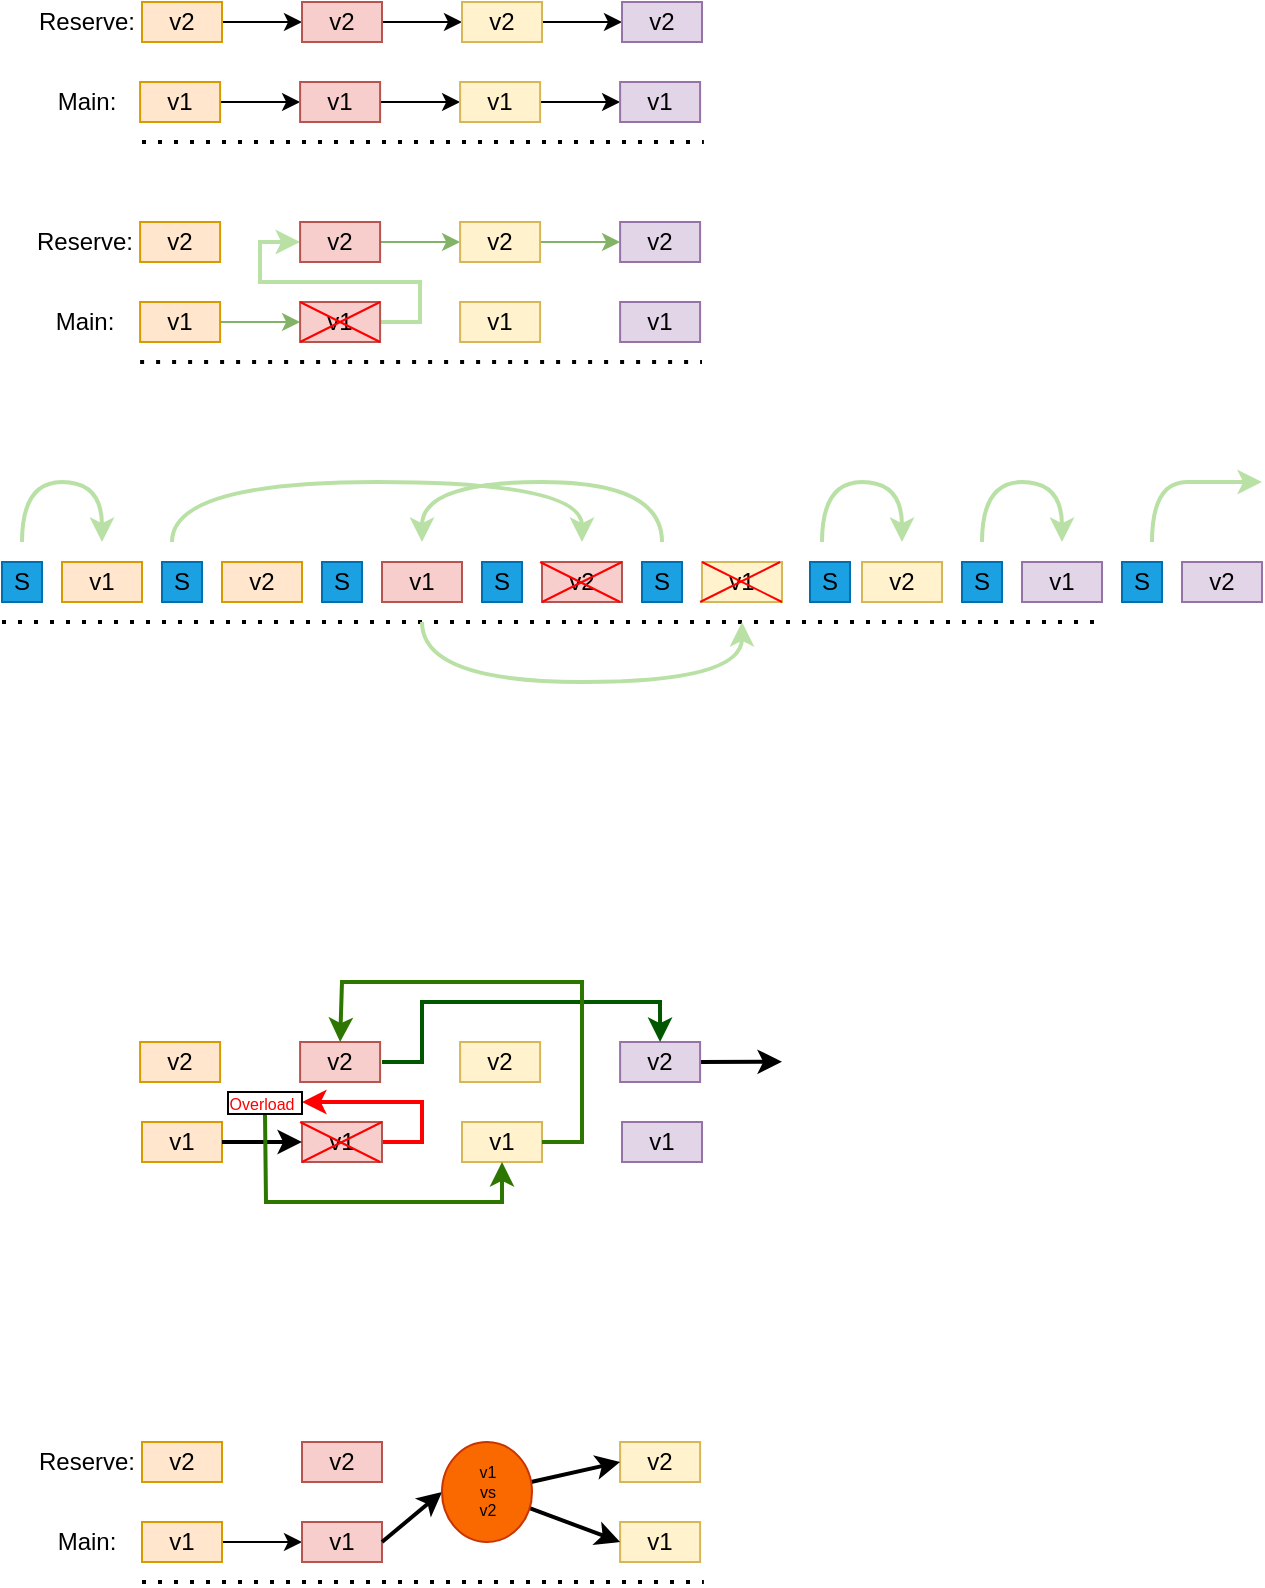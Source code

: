 <mxfile version="17.2.4" type="github">
  <diagram id="EM_qKB2MPKvF6qN4yPCp" name="Page-1">
    <mxGraphModel dx="1315" dy="804" grid="0" gridSize="10" guides="1" tooltips="1" connect="1" arrows="1" fold="1" page="1" pageScale="1" pageWidth="827" pageHeight="1169" math="0" shadow="0">
      <root>
        <mxCell id="0" />
        <mxCell id="1" parent="0" />
        <mxCell id="EnMobQsevsdsLdu5N_tb-4" value="" style="edgeStyle=orthogonalEdgeStyle;rounded=0;orthogonalLoop=1;jettySize=auto;html=1;" edge="1" parent="1" source="EnMobQsevsdsLdu5N_tb-1" target="EnMobQsevsdsLdu5N_tb-3">
          <mxGeometry relative="1" as="geometry" />
        </mxCell>
        <mxCell id="EnMobQsevsdsLdu5N_tb-1" value="" style="rounded=0;whiteSpace=wrap;html=1;fillColor=#ffe6cc;strokeColor=#d79b00;" vertex="1" parent="1">
          <mxGeometry x="79.05" y="300" width="40" height="20" as="geometry" />
        </mxCell>
        <mxCell id="EnMobQsevsdsLdu5N_tb-2" value="" style="endArrow=none;dashed=1;html=1;dashPattern=1 3;strokeWidth=2;rounded=0;" edge="1" parent="1">
          <mxGeometry width="50" height="50" relative="1" as="geometry">
            <mxPoint x="80" y="330" as="sourcePoint" />
            <mxPoint x="360.952" y="330" as="targetPoint" />
          </mxGeometry>
        </mxCell>
        <mxCell id="EnMobQsevsdsLdu5N_tb-5" style="edgeStyle=orthogonalEdgeStyle;rounded=0;orthogonalLoop=1;jettySize=auto;html=1;" edge="1" parent="1" source="EnMobQsevsdsLdu5N_tb-3">
          <mxGeometry relative="1" as="geometry">
            <mxPoint x="239.05" y="310" as="targetPoint" />
          </mxGeometry>
        </mxCell>
        <mxCell id="EnMobQsevsdsLdu5N_tb-3" value="" style="whiteSpace=wrap;html=1;rounded=0;fillColor=#f8cecc;strokeColor=#b85450;" vertex="1" parent="1">
          <mxGeometry x="159.05" y="300" width="40" height="20" as="geometry" />
        </mxCell>
        <mxCell id="EnMobQsevsdsLdu5N_tb-8" value="" style="edgeStyle=orthogonalEdgeStyle;rounded=0;orthogonalLoop=1;jettySize=auto;html=1;" edge="1" parent="1" source="EnMobQsevsdsLdu5N_tb-6" target="EnMobQsevsdsLdu5N_tb-7">
          <mxGeometry relative="1" as="geometry" />
        </mxCell>
        <mxCell id="EnMobQsevsdsLdu5N_tb-6" value="" style="whiteSpace=wrap;html=1;rounded=0;fillColor=#fff2cc;strokeColor=#d6b656;" vertex="1" parent="1">
          <mxGeometry x="239.05" y="300" width="40" height="20" as="geometry" />
        </mxCell>
        <mxCell id="EnMobQsevsdsLdu5N_tb-7" value="" style="whiteSpace=wrap;html=1;rounded=0;fillColor=#e1d5e7;strokeColor=#9673a6;" vertex="1" parent="1">
          <mxGeometry x="319.05" y="300" width="40" height="20" as="geometry" />
        </mxCell>
        <mxCell id="EnMobQsevsdsLdu5N_tb-9" value="v1" style="text;html=1;strokeColor=none;fillColor=none;align=center;verticalAlign=middle;whiteSpace=wrap;rounded=0;" vertex="1" parent="1">
          <mxGeometry x="84.05" y="302.5" width="30" height="15" as="geometry" />
        </mxCell>
        <mxCell id="EnMobQsevsdsLdu5N_tb-14" value="v1" style="text;html=1;strokeColor=none;fillColor=none;align=center;verticalAlign=middle;whiteSpace=wrap;rounded=0;" vertex="1" parent="1">
          <mxGeometry x="164.05" y="302.5" width="30" height="15" as="geometry" />
        </mxCell>
        <mxCell id="EnMobQsevsdsLdu5N_tb-15" value="v1" style="text;html=1;strokeColor=none;fillColor=none;align=center;verticalAlign=middle;whiteSpace=wrap;rounded=0;" vertex="1" parent="1">
          <mxGeometry x="244.05" y="302.5" width="30" height="15" as="geometry" />
        </mxCell>
        <mxCell id="EnMobQsevsdsLdu5N_tb-16" value="v1" style="text;html=1;strokeColor=none;fillColor=none;align=center;verticalAlign=middle;whiteSpace=wrap;rounded=0;" vertex="1" parent="1">
          <mxGeometry x="324.05" y="302.5" width="30" height="15" as="geometry" />
        </mxCell>
        <mxCell id="EnMobQsevsdsLdu5N_tb-17" value="" style="edgeStyle=orthogonalEdgeStyle;rounded=0;orthogonalLoop=1;jettySize=auto;html=1;" edge="1" parent="1" source="EnMobQsevsdsLdu5N_tb-18" target="EnMobQsevsdsLdu5N_tb-20">
          <mxGeometry relative="1" as="geometry" />
        </mxCell>
        <mxCell id="EnMobQsevsdsLdu5N_tb-18" value="" style="rounded=0;whiteSpace=wrap;html=1;fillColor=#ffe6cc;strokeColor=#d79b00;" vertex="1" parent="1">
          <mxGeometry x="80" y="260" width="40" height="20" as="geometry" />
        </mxCell>
        <mxCell id="EnMobQsevsdsLdu5N_tb-19" style="edgeStyle=orthogonalEdgeStyle;rounded=0;orthogonalLoop=1;jettySize=auto;html=1;" edge="1" parent="1" source="EnMobQsevsdsLdu5N_tb-20">
          <mxGeometry relative="1" as="geometry">
            <mxPoint x="240" y="270" as="targetPoint" />
          </mxGeometry>
        </mxCell>
        <mxCell id="EnMobQsevsdsLdu5N_tb-20" value="" style="whiteSpace=wrap;html=1;rounded=0;fillColor=#f8cecc;strokeColor=#b85450;" vertex="1" parent="1">
          <mxGeometry x="160" y="260" width="40" height="20" as="geometry" />
        </mxCell>
        <mxCell id="EnMobQsevsdsLdu5N_tb-21" value="" style="edgeStyle=orthogonalEdgeStyle;rounded=0;orthogonalLoop=1;jettySize=auto;html=1;" edge="1" parent="1" source="EnMobQsevsdsLdu5N_tb-22" target="EnMobQsevsdsLdu5N_tb-23">
          <mxGeometry relative="1" as="geometry" />
        </mxCell>
        <mxCell id="EnMobQsevsdsLdu5N_tb-22" value="" style="whiteSpace=wrap;html=1;rounded=0;fillColor=#fff2cc;strokeColor=#d6b656;" vertex="1" parent="1">
          <mxGeometry x="240" y="260" width="40" height="20" as="geometry" />
        </mxCell>
        <mxCell id="EnMobQsevsdsLdu5N_tb-23" value="" style="whiteSpace=wrap;html=1;rounded=0;fillColor=#e1d5e7;strokeColor=#9673a6;" vertex="1" parent="1">
          <mxGeometry x="320" y="260" width="40" height="20" as="geometry" />
        </mxCell>
        <mxCell id="EnMobQsevsdsLdu5N_tb-24" value="v2" style="text;html=1;strokeColor=none;fillColor=none;align=center;verticalAlign=middle;whiteSpace=wrap;rounded=0;" vertex="1" parent="1">
          <mxGeometry x="85" y="262.5" width="30" height="15" as="geometry" />
        </mxCell>
        <mxCell id="EnMobQsevsdsLdu5N_tb-28" value="v2" style="text;html=1;strokeColor=none;fillColor=none;align=center;verticalAlign=middle;whiteSpace=wrap;rounded=0;" vertex="1" parent="1">
          <mxGeometry x="165" y="262.5" width="30" height="15" as="geometry" />
        </mxCell>
        <mxCell id="EnMobQsevsdsLdu5N_tb-29" value="v2" style="text;html=1;strokeColor=none;fillColor=none;align=center;verticalAlign=middle;whiteSpace=wrap;rounded=0;" vertex="1" parent="1">
          <mxGeometry x="245" y="262.5" width="30" height="15" as="geometry" />
        </mxCell>
        <mxCell id="EnMobQsevsdsLdu5N_tb-30" value="v2" style="text;html=1;strokeColor=none;fillColor=none;align=center;verticalAlign=middle;whiteSpace=wrap;rounded=0;" vertex="1" parent="1">
          <mxGeometry x="325" y="262.5" width="30" height="15" as="geometry" />
        </mxCell>
        <mxCell id="EnMobQsevsdsLdu5N_tb-31" value="Main:" style="text;html=1;strokeColor=none;fillColor=none;align=center;verticalAlign=middle;whiteSpace=wrap;rounded=0;" vertex="1" parent="1">
          <mxGeometry x="25" y="300" width="55" height="20" as="geometry" />
        </mxCell>
        <mxCell id="EnMobQsevsdsLdu5N_tb-32" value="Reserve:" style="text;html=1;strokeColor=none;fillColor=none;align=center;verticalAlign=middle;whiteSpace=wrap;rounded=0;" vertex="1" parent="1">
          <mxGeometry x="25" y="260" width="55" height="20" as="geometry" />
        </mxCell>
        <mxCell id="EnMobQsevsdsLdu5N_tb-56" value="" style="edgeStyle=orthogonalEdgeStyle;rounded=0;orthogonalLoop=1;jettySize=auto;html=1;fillColor=#d5e8d4;strokeColor=#82b366;" edge="1" parent="1" source="EnMobQsevsdsLdu5N_tb-57" target="EnMobQsevsdsLdu5N_tb-60">
          <mxGeometry relative="1" as="geometry" />
        </mxCell>
        <mxCell id="EnMobQsevsdsLdu5N_tb-57" value="" style="rounded=0;whiteSpace=wrap;html=1;fillColor=#ffe6cc;strokeColor=#d79b00;" vertex="1" parent="1">
          <mxGeometry x="79.05" y="410" width="40" height="20" as="geometry" />
        </mxCell>
        <mxCell id="EnMobQsevsdsLdu5N_tb-58" value="" style="endArrow=none;dashed=1;html=1;dashPattern=1 3;strokeWidth=2;rounded=0;" edge="1" parent="1">
          <mxGeometry width="50" height="50" relative="1" as="geometry">
            <mxPoint x="79.05" y="440" as="sourcePoint" />
            <mxPoint x="360.002" y="440" as="targetPoint" />
          </mxGeometry>
        </mxCell>
        <mxCell id="EnMobQsevsdsLdu5N_tb-84" style="edgeStyle=orthogonalEdgeStyle;rounded=0;orthogonalLoop=1;jettySize=auto;html=1;exitX=1;exitY=0.5;exitDx=0;exitDy=0;entryX=0;entryY=0.5;entryDx=0;entryDy=0;strokeColor=#B9E0A5;strokeWidth=2;" edge="1" parent="1" source="EnMobQsevsdsLdu5N_tb-60" target="EnMobQsevsdsLdu5N_tb-71">
          <mxGeometry relative="1" as="geometry">
            <Array as="points">
              <mxPoint x="219" y="420" />
              <mxPoint x="219" y="400" />
              <mxPoint x="139" y="400" />
              <mxPoint x="139" y="380" />
            </Array>
          </mxGeometry>
        </mxCell>
        <mxCell id="EnMobQsevsdsLdu5N_tb-60" value="" style="whiteSpace=wrap;html=1;rounded=0;fillColor=#f8cecc;strokeColor=#b85450;" vertex="1" parent="1">
          <mxGeometry x="159.05" y="410" width="40" height="20" as="geometry" />
        </mxCell>
        <mxCell id="EnMobQsevsdsLdu5N_tb-62" value="" style="whiteSpace=wrap;html=1;rounded=0;fillColor=#fff2cc;strokeColor=#d6b656;" vertex="1" parent="1">
          <mxGeometry x="239.05" y="410" width="40" height="20" as="geometry" />
        </mxCell>
        <mxCell id="EnMobQsevsdsLdu5N_tb-63" value="" style="whiteSpace=wrap;html=1;rounded=0;fillColor=#e1d5e7;strokeColor=#9673a6;" vertex="1" parent="1">
          <mxGeometry x="319.05" y="410" width="40" height="20" as="geometry" />
        </mxCell>
        <mxCell id="EnMobQsevsdsLdu5N_tb-64" value="v1" style="text;html=1;strokeColor=none;fillColor=none;align=center;verticalAlign=middle;whiteSpace=wrap;rounded=0;" vertex="1" parent="1">
          <mxGeometry x="84.05" y="412.5" width="30" height="15" as="geometry" />
        </mxCell>
        <mxCell id="EnMobQsevsdsLdu5N_tb-65" value="v1" style="text;html=1;strokeColor=none;fillColor=none;align=center;verticalAlign=middle;whiteSpace=wrap;rounded=0;" vertex="1" parent="1">
          <mxGeometry x="164.05" y="412.5" width="30" height="15" as="geometry" />
        </mxCell>
        <mxCell id="EnMobQsevsdsLdu5N_tb-66" value="v1" style="text;html=1;strokeColor=none;fillColor=none;align=center;verticalAlign=middle;whiteSpace=wrap;rounded=0;" vertex="1" parent="1">
          <mxGeometry x="244.05" y="412.5" width="30" height="15" as="geometry" />
        </mxCell>
        <mxCell id="EnMobQsevsdsLdu5N_tb-67" value="v1" style="text;html=1;strokeColor=none;fillColor=none;align=center;verticalAlign=middle;whiteSpace=wrap;rounded=0;" vertex="1" parent="1">
          <mxGeometry x="324.05" y="412.5" width="30" height="15" as="geometry" />
        </mxCell>
        <mxCell id="EnMobQsevsdsLdu5N_tb-69" value="" style="rounded=0;whiteSpace=wrap;html=1;fillColor=#ffe6cc;strokeColor=#d79b00;" vertex="1" parent="1">
          <mxGeometry x="79.05" y="370" width="40" height="20" as="geometry" />
        </mxCell>
        <mxCell id="EnMobQsevsdsLdu5N_tb-70" style="edgeStyle=orthogonalEdgeStyle;rounded=0;orthogonalLoop=1;jettySize=auto;html=1;fillColor=#d5e8d4;strokeColor=#82b366;" edge="1" parent="1" source="EnMobQsevsdsLdu5N_tb-71">
          <mxGeometry relative="1" as="geometry">
            <mxPoint x="239.05" y="380" as="targetPoint" />
          </mxGeometry>
        </mxCell>
        <mxCell id="EnMobQsevsdsLdu5N_tb-71" value="" style="whiteSpace=wrap;html=1;rounded=0;fillColor=#f8cecc;strokeColor=#b85450;" vertex="1" parent="1">
          <mxGeometry x="159.05" y="370" width="40" height="20" as="geometry" />
        </mxCell>
        <mxCell id="EnMobQsevsdsLdu5N_tb-72" value="" style="edgeStyle=orthogonalEdgeStyle;rounded=0;orthogonalLoop=1;jettySize=auto;html=1;fillColor=#d5e8d4;strokeColor=#82b366;" edge="1" parent="1" source="EnMobQsevsdsLdu5N_tb-73" target="EnMobQsevsdsLdu5N_tb-74">
          <mxGeometry relative="1" as="geometry" />
        </mxCell>
        <mxCell id="EnMobQsevsdsLdu5N_tb-73" value="" style="whiteSpace=wrap;html=1;rounded=0;fillColor=#fff2cc;strokeColor=#d6b656;" vertex="1" parent="1">
          <mxGeometry x="239.05" y="370" width="40" height="20" as="geometry" />
        </mxCell>
        <mxCell id="EnMobQsevsdsLdu5N_tb-74" value="" style="whiteSpace=wrap;html=1;rounded=0;fillColor=#e1d5e7;strokeColor=#9673a6;" vertex="1" parent="1">
          <mxGeometry x="319.05" y="370" width="40" height="20" as="geometry" />
        </mxCell>
        <mxCell id="EnMobQsevsdsLdu5N_tb-75" value="v2" style="text;html=1;strokeColor=none;fillColor=none;align=center;verticalAlign=middle;whiteSpace=wrap;rounded=0;" vertex="1" parent="1">
          <mxGeometry x="84.05" y="372.5" width="30" height="15" as="geometry" />
        </mxCell>
        <mxCell id="EnMobQsevsdsLdu5N_tb-76" value="v2" style="text;html=1;strokeColor=none;fillColor=none;align=center;verticalAlign=middle;whiteSpace=wrap;rounded=0;" vertex="1" parent="1">
          <mxGeometry x="164.05" y="372.5" width="30" height="15" as="geometry" />
        </mxCell>
        <mxCell id="EnMobQsevsdsLdu5N_tb-77" value="v2" style="text;html=1;strokeColor=none;fillColor=none;align=center;verticalAlign=middle;whiteSpace=wrap;rounded=0;" vertex="1" parent="1">
          <mxGeometry x="244.05" y="372.5" width="30" height="15" as="geometry" />
        </mxCell>
        <mxCell id="EnMobQsevsdsLdu5N_tb-78" value="v2" style="text;html=1;strokeColor=none;fillColor=none;align=center;verticalAlign=middle;whiteSpace=wrap;rounded=0;" vertex="1" parent="1">
          <mxGeometry x="324.05" y="372.5" width="30" height="15" as="geometry" />
        </mxCell>
        <mxCell id="EnMobQsevsdsLdu5N_tb-79" value="Main:" style="text;html=1;strokeColor=none;fillColor=none;align=center;verticalAlign=middle;whiteSpace=wrap;rounded=0;" vertex="1" parent="1">
          <mxGeometry x="24.05" y="410" width="55" height="20" as="geometry" />
        </mxCell>
        <mxCell id="EnMobQsevsdsLdu5N_tb-80" value="Reserve:" style="text;html=1;strokeColor=none;fillColor=none;align=center;verticalAlign=middle;whiteSpace=wrap;rounded=0;" vertex="1" parent="1">
          <mxGeometry x="24.05" y="370" width="55" height="20" as="geometry" />
        </mxCell>
        <mxCell id="EnMobQsevsdsLdu5N_tb-81" value="" style="endArrow=none;html=1;rounded=0;strokeColor=#FF0000;" edge="1" parent="1">
          <mxGeometry width="50" height="50" relative="1" as="geometry">
            <mxPoint x="159.05" y="430" as="sourcePoint" />
            <mxPoint x="199.05" y="410" as="targetPoint" />
          </mxGeometry>
        </mxCell>
        <mxCell id="EnMobQsevsdsLdu5N_tb-82" value="" style="endArrow=none;html=1;rounded=0;strokeColor=#FF0000;" edge="1" parent="1">
          <mxGeometry width="50" height="50" relative="1" as="geometry">
            <mxPoint x="159.05" y="410" as="sourcePoint" />
            <mxPoint x="199.05" y="430" as="targetPoint" />
            <Array as="points">
              <mxPoint x="179.05" y="420" />
            </Array>
          </mxGeometry>
        </mxCell>
        <mxCell id="EnMobQsevsdsLdu5N_tb-86" value="" style="rounded=0;whiteSpace=wrap;html=1;fillColor=#ffe6cc;strokeColor=#d79b00;" vertex="1" parent="1">
          <mxGeometry x="40" y="540" width="40" height="20" as="geometry" />
        </mxCell>
        <mxCell id="EnMobQsevsdsLdu5N_tb-88" value="" style="whiteSpace=wrap;html=1;rounded=0;fillColor=#f8cecc;strokeColor=#b85450;" vertex="1" parent="1">
          <mxGeometry x="200" y="540" width="40" height="20" as="geometry" />
        </mxCell>
        <mxCell id="EnMobQsevsdsLdu5N_tb-90" value="" style="whiteSpace=wrap;html=1;rounded=0;fillColor=#fff2cc;strokeColor=#d6b656;" vertex="1" parent="1">
          <mxGeometry x="360" y="540" width="40" height="20" as="geometry" />
        </mxCell>
        <mxCell id="EnMobQsevsdsLdu5N_tb-91" value="" style="whiteSpace=wrap;html=1;rounded=0;fillColor=#e1d5e7;strokeColor=#9673a6;" vertex="1" parent="1">
          <mxGeometry x="520" y="540" width="40" height="20" as="geometry" />
        </mxCell>
        <mxCell id="EnMobQsevsdsLdu5N_tb-92" value="v1" style="text;html=1;strokeColor=none;fillColor=none;align=center;verticalAlign=middle;whiteSpace=wrap;rounded=0;" vertex="1" parent="1">
          <mxGeometry x="45" y="542.5" width="30" height="15" as="geometry" />
        </mxCell>
        <mxCell id="EnMobQsevsdsLdu5N_tb-93" value="v1" style="text;html=1;strokeColor=none;fillColor=none;align=center;verticalAlign=middle;whiteSpace=wrap;rounded=0;" vertex="1" parent="1">
          <mxGeometry x="205" y="542.5" width="30" height="15" as="geometry" />
        </mxCell>
        <mxCell id="EnMobQsevsdsLdu5N_tb-94" value="v1" style="text;html=1;strokeColor=none;fillColor=none;align=center;verticalAlign=middle;whiteSpace=wrap;rounded=0;" vertex="1" parent="1">
          <mxGeometry x="365" y="542.5" width="30" height="15" as="geometry" />
        </mxCell>
        <mxCell id="EnMobQsevsdsLdu5N_tb-95" value="v1" style="text;html=1;strokeColor=none;fillColor=none;align=center;verticalAlign=middle;whiteSpace=wrap;rounded=0;" vertex="1" parent="1">
          <mxGeometry x="525" y="542.5" width="30" height="15" as="geometry" />
        </mxCell>
        <mxCell id="EnMobQsevsdsLdu5N_tb-97" value="" style="rounded=0;whiteSpace=wrap;html=1;fillColor=#ffe6cc;strokeColor=#d79b00;" vertex="1" parent="1">
          <mxGeometry x="120" y="540" width="40" height="20" as="geometry" />
        </mxCell>
        <mxCell id="EnMobQsevsdsLdu5N_tb-99" value="" style="whiteSpace=wrap;html=1;rounded=0;fillColor=#f8cecc;strokeColor=#b85450;" vertex="1" parent="1">
          <mxGeometry x="280" y="540" width="40" height="20" as="geometry" />
        </mxCell>
        <mxCell id="EnMobQsevsdsLdu5N_tb-101" value="" style="whiteSpace=wrap;html=1;rounded=0;fillColor=#fff2cc;strokeColor=#d6b656;" vertex="1" parent="1">
          <mxGeometry x="440" y="540" width="40" height="20" as="geometry" />
        </mxCell>
        <mxCell id="EnMobQsevsdsLdu5N_tb-102" value="" style="whiteSpace=wrap;html=1;rounded=0;fillColor=#e1d5e7;strokeColor=#9673a6;" vertex="1" parent="1">
          <mxGeometry x="600" y="540" width="40" height="20" as="geometry" />
        </mxCell>
        <mxCell id="EnMobQsevsdsLdu5N_tb-103" value="v2" style="text;html=1;strokeColor=none;fillColor=none;align=center;verticalAlign=middle;whiteSpace=wrap;rounded=0;" vertex="1" parent="1">
          <mxGeometry x="125" y="542.5" width="30" height="15" as="geometry" />
        </mxCell>
        <mxCell id="EnMobQsevsdsLdu5N_tb-104" value="v2" style="text;html=1;strokeColor=none;fillColor=none;align=center;verticalAlign=middle;whiteSpace=wrap;rounded=0;" vertex="1" parent="1">
          <mxGeometry x="285" y="542.5" width="30" height="15" as="geometry" />
        </mxCell>
        <mxCell id="EnMobQsevsdsLdu5N_tb-105" value="v2" style="text;html=1;strokeColor=none;fillColor=none;align=center;verticalAlign=middle;whiteSpace=wrap;rounded=0;" vertex="1" parent="1">
          <mxGeometry x="445" y="542.5" width="30" height="15" as="geometry" />
        </mxCell>
        <mxCell id="EnMobQsevsdsLdu5N_tb-106" value="v2" style="text;html=1;strokeColor=none;fillColor=none;align=center;verticalAlign=middle;whiteSpace=wrap;rounded=0;" vertex="1" parent="1">
          <mxGeometry x="605" y="542.5" width="30" height="15" as="geometry" />
        </mxCell>
        <mxCell id="EnMobQsevsdsLdu5N_tb-108" value="" style="rounded=0;whiteSpace=wrap;html=1;fillColor=#1ba1e2;fontColor=#ffffff;strokeColor=#006EAF;" vertex="1" parent="1">
          <mxGeometry x="170" y="540" width="20" height="20" as="geometry" />
        </mxCell>
        <mxCell id="EnMobQsevsdsLdu5N_tb-109" value="S" style="text;html=1;strokeColor=none;fillColor=none;align=center;verticalAlign=middle;whiteSpace=wrap;rounded=0;" vertex="1" parent="1">
          <mxGeometry x="175" y="545" width="10" height="10" as="geometry" />
        </mxCell>
        <mxCell id="EnMobQsevsdsLdu5N_tb-110" value="" style="rounded=0;whiteSpace=wrap;html=1;fillColor=#1ba1e2;fontColor=#ffffff;strokeColor=#006EAF;" vertex="1" parent="1">
          <mxGeometry x="330" y="540" width="20" height="20" as="geometry" />
        </mxCell>
        <mxCell id="EnMobQsevsdsLdu5N_tb-111" value="S" style="text;html=1;strokeColor=none;fillColor=none;align=center;verticalAlign=middle;whiteSpace=wrap;rounded=0;" vertex="1" parent="1">
          <mxGeometry x="335" y="545" width="10" height="10" as="geometry" />
        </mxCell>
        <mxCell id="EnMobQsevsdsLdu5N_tb-112" value="" style="rounded=0;whiteSpace=wrap;html=1;fillColor=#1ba1e2;fontColor=#ffffff;strokeColor=#006EAF;" vertex="1" parent="1">
          <mxGeometry x="490" y="540" width="20" height="20" as="geometry" />
        </mxCell>
        <mxCell id="EnMobQsevsdsLdu5N_tb-113" value="S" style="text;html=1;strokeColor=none;fillColor=none;align=center;verticalAlign=middle;whiteSpace=wrap;rounded=0;" vertex="1" parent="1">
          <mxGeometry x="495" y="545" width="10" height="10" as="geometry" />
        </mxCell>
        <mxCell id="EnMobQsevsdsLdu5N_tb-115" value="" style="endArrow=none;dashed=1;html=1;dashPattern=1 3;strokeWidth=2;rounded=0;" edge="1" parent="1">
          <mxGeometry width="50" height="50" relative="1" as="geometry">
            <mxPoint x="10" y="570" as="sourcePoint" />
            <mxPoint x="560" y="570" as="targetPoint" />
          </mxGeometry>
        </mxCell>
        <mxCell id="EnMobQsevsdsLdu5N_tb-116" value="" style="rounded=0;whiteSpace=wrap;html=1;fillColor=#1ba1e2;fontColor=#ffffff;strokeColor=#006EAF;" vertex="1" parent="1">
          <mxGeometry x="10" y="540" width="20" height="20" as="geometry" />
        </mxCell>
        <mxCell id="EnMobQsevsdsLdu5N_tb-117" value="S" style="text;html=1;strokeColor=none;fillColor=none;align=center;verticalAlign=middle;whiteSpace=wrap;rounded=0;" vertex="1" parent="1">
          <mxGeometry x="15" y="545" width="10" height="10" as="geometry" />
        </mxCell>
        <mxCell id="EnMobQsevsdsLdu5N_tb-118" value="" style="curved=1;endArrow=classic;html=1;rounded=0;strokeColor=#B9E0A5;strokeWidth=2;" edge="1" parent="1">
          <mxGeometry width="50" height="50" relative="1" as="geometry">
            <mxPoint x="20" y="530" as="sourcePoint" />
            <mxPoint x="60" y="530" as="targetPoint" />
            <Array as="points">
              <mxPoint x="20" y="500" />
              <mxPoint x="60" y="500" />
            </Array>
          </mxGeometry>
        </mxCell>
        <mxCell id="EnMobQsevsdsLdu5N_tb-119" value="" style="rounded=0;whiteSpace=wrap;html=1;fillColor=#1ba1e2;fontColor=#ffffff;strokeColor=#006EAF;" vertex="1" parent="1">
          <mxGeometry x="90" y="540" width="20" height="20" as="geometry" />
        </mxCell>
        <mxCell id="EnMobQsevsdsLdu5N_tb-120" value="S" style="text;html=1;strokeColor=none;fillColor=none;align=center;verticalAlign=middle;whiteSpace=wrap;rounded=0;" vertex="1" parent="1">
          <mxGeometry x="95" y="545" width="10" height="10" as="geometry" />
        </mxCell>
        <mxCell id="EnMobQsevsdsLdu5N_tb-121" value="" style="rounded=0;whiteSpace=wrap;html=1;fillColor=#1ba1e2;fontColor=#ffffff;strokeColor=#006EAF;" vertex="1" parent="1">
          <mxGeometry x="250" y="540" width="20" height="20" as="geometry" />
        </mxCell>
        <mxCell id="EnMobQsevsdsLdu5N_tb-122" value="S" style="text;html=1;strokeColor=none;fillColor=none;align=center;verticalAlign=middle;whiteSpace=wrap;rounded=0;" vertex="1" parent="1">
          <mxGeometry x="255" y="545" width="10" height="10" as="geometry" />
        </mxCell>
        <mxCell id="EnMobQsevsdsLdu5N_tb-125" value="" style="rounded=0;whiteSpace=wrap;html=1;fillColor=#1ba1e2;fontColor=#ffffff;strokeColor=#006EAF;" vertex="1" parent="1">
          <mxGeometry x="414" y="540" width="20" height="20" as="geometry" />
        </mxCell>
        <mxCell id="EnMobQsevsdsLdu5N_tb-126" value="S" style="text;html=1;strokeColor=none;fillColor=none;align=center;verticalAlign=middle;whiteSpace=wrap;rounded=0;" vertex="1" parent="1">
          <mxGeometry x="419" y="545" width="10" height="10" as="geometry" />
        </mxCell>
        <mxCell id="EnMobQsevsdsLdu5N_tb-127" value="" style="rounded=0;whiteSpace=wrap;html=1;fillColor=#1ba1e2;fontColor=#ffffff;strokeColor=#006EAF;" vertex="1" parent="1">
          <mxGeometry x="570" y="540" width="20" height="20" as="geometry" />
        </mxCell>
        <mxCell id="EnMobQsevsdsLdu5N_tb-128" value="S" style="text;html=1;strokeColor=none;fillColor=none;align=center;verticalAlign=middle;whiteSpace=wrap;rounded=0;" vertex="1" parent="1">
          <mxGeometry x="575" y="545" width="10" height="10" as="geometry" />
        </mxCell>
        <mxCell id="EnMobQsevsdsLdu5N_tb-129" value="" style="curved=1;endArrow=classic;html=1;rounded=0;strokeColor=#B9E0A5;strokeWidth=2;" edge="1" parent="1">
          <mxGeometry width="50" height="50" relative="1" as="geometry">
            <mxPoint x="95" y="530" as="sourcePoint" />
            <mxPoint x="300" y="530" as="targetPoint" />
            <Array as="points">
              <mxPoint x="95" y="500" />
              <mxPoint x="300" y="500" />
            </Array>
          </mxGeometry>
        </mxCell>
        <mxCell id="EnMobQsevsdsLdu5N_tb-130" value="" style="endArrow=none;html=1;rounded=0;strokeColor=#FF0000;" edge="1" parent="1">
          <mxGeometry width="50" height="50" relative="1" as="geometry">
            <mxPoint x="359.05" y="560" as="sourcePoint" />
            <mxPoint x="399.05" y="540" as="targetPoint" />
          </mxGeometry>
        </mxCell>
        <mxCell id="EnMobQsevsdsLdu5N_tb-131" value="" style="endArrow=none;html=1;rounded=0;strokeColor=#FF0000;exitX=0;exitY=0;exitDx=0;exitDy=0;entryX=1;entryY=1;entryDx=0;entryDy=0;" edge="1" parent="1" source="EnMobQsevsdsLdu5N_tb-90" target="EnMobQsevsdsLdu5N_tb-90">
          <mxGeometry width="50" height="50" relative="1" as="geometry">
            <mxPoint x="369.05" y="570" as="sourcePoint" />
            <mxPoint x="409.05" y="550" as="targetPoint" />
          </mxGeometry>
        </mxCell>
        <mxCell id="EnMobQsevsdsLdu5N_tb-132" value="" style="endArrow=none;html=1;rounded=0;strokeColor=#FF0000;exitX=0;exitY=0;exitDx=0;exitDy=0;entryX=1;entryY=1;entryDx=0;entryDy=0;" edge="1" parent="1">
          <mxGeometry width="50" height="50" relative="1" as="geometry">
            <mxPoint x="279.05" y="540" as="sourcePoint" />
            <mxPoint x="319.05" y="560" as="targetPoint" />
          </mxGeometry>
        </mxCell>
        <mxCell id="EnMobQsevsdsLdu5N_tb-133" value="" style="endArrow=none;html=1;rounded=0;strokeColor=#FF0000;exitX=0;exitY=1;exitDx=0;exitDy=0;entryX=1;entryY=0;entryDx=0;entryDy=0;" edge="1" parent="1" source="EnMobQsevsdsLdu5N_tb-99" target="EnMobQsevsdsLdu5N_tb-99">
          <mxGeometry width="50" height="50" relative="1" as="geometry">
            <mxPoint x="289.05" y="550" as="sourcePoint" />
            <mxPoint x="329.05" y="570" as="targetPoint" />
          </mxGeometry>
        </mxCell>
        <mxCell id="EnMobQsevsdsLdu5N_tb-134" value="" style="curved=1;endArrow=classic;html=1;rounded=0;strokeColor=#B9E0A5;strokeWidth=2;" edge="1" parent="1">
          <mxGeometry width="50" height="50" relative="1" as="geometry">
            <mxPoint x="340" y="530" as="sourcePoint" />
            <mxPoint x="220" y="530" as="targetPoint" />
            <Array as="points">
              <mxPoint x="340" y="500" />
              <mxPoint x="220" y="500" />
            </Array>
          </mxGeometry>
        </mxCell>
        <mxCell id="EnMobQsevsdsLdu5N_tb-135" value="" style="curved=1;endArrow=classic;html=1;rounded=0;strokeColor=#B9E0A5;strokeWidth=2;" edge="1" parent="1">
          <mxGeometry width="50" height="50" relative="1" as="geometry">
            <mxPoint x="220" y="570" as="sourcePoint" />
            <mxPoint x="380" y="570" as="targetPoint" />
            <Array as="points">
              <mxPoint x="220" y="600" />
              <mxPoint x="380" y="600" />
            </Array>
          </mxGeometry>
        </mxCell>
        <mxCell id="EnMobQsevsdsLdu5N_tb-136" value="" style="curved=1;endArrow=classic;html=1;rounded=0;strokeColor=#B9E0A5;strokeWidth=2;" edge="1" parent="1">
          <mxGeometry width="50" height="50" relative="1" as="geometry">
            <mxPoint x="420" y="530" as="sourcePoint" />
            <mxPoint x="460" y="530" as="targetPoint" />
            <Array as="points">
              <mxPoint x="420" y="500" />
              <mxPoint x="460" y="500" />
            </Array>
          </mxGeometry>
        </mxCell>
        <mxCell id="EnMobQsevsdsLdu5N_tb-137" value="" style="curved=1;endArrow=classic;html=1;rounded=0;strokeColor=#B9E0A5;strokeWidth=2;" edge="1" parent="1">
          <mxGeometry width="50" height="50" relative="1" as="geometry">
            <mxPoint x="585" y="530" as="sourcePoint" />
            <mxPoint x="640" y="500" as="targetPoint" />
            <Array as="points">
              <mxPoint x="585" y="500" />
              <mxPoint x="620" y="500" />
            </Array>
          </mxGeometry>
        </mxCell>
        <mxCell id="EnMobQsevsdsLdu5N_tb-138" value="" style="curved=1;endArrow=classic;html=1;rounded=0;strokeColor=#B9E0A5;strokeWidth=2;" edge="1" parent="1">
          <mxGeometry width="50" height="50" relative="1" as="geometry">
            <mxPoint x="500" y="530" as="sourcePoint" />
            <mxPoint x="540" y="530" as="targetPoint" />
            <Array as="points">
              <mxPoint x="500" y="500" />
              <mxPoint x="540" y="500" />
            </Array>
          </mxGeometry>
        </mxCell>
        <mxCell id="EnMobQsevsdsLdu5N_tb-140" value="" style="rounded=0;whiteSpace=wrap;html=1;fillColor=#ffe6cc;strokeColor=#d79b00;" vertex="1" parent="1">
          <mxGeometry x="79.05" y="780" width="40" height="20" as="geometry" />
        </mxCell>
        <mxCell id="EnMobQsevsdsLdu5N_tb-142" value="" style="whiteSpace=wrap;html=1;rounded=0;fillColor=#f8cecc;strokeColor=#b85450;" vertex="1" parent="1">
          <mxGeometry x="159.05" y="780" width="40" height="20" as="geometry" />
        </mxCell>
        <mxCell id="EnMobQsevsdsLdu5N_tb-144" value="" style="whiteSpace=wrap;html=1;rounded=0;fillColor=#fff2cc;strokeColor=#d6b656;" vertex="1" parent="1">
          <mxGeometry x="239.05" y="780" width="40" height="20" as="geometry" />
        </mxCell>
        <mxCell id="EnMobQsevsdsLdu5N_tb-180" style="edgeStyle=none;shape=connector;orthogonalLoop=1;jettySize=auto;html=1;exitX=1;exitY=0.5;exitDx=0;exitDy=0;labelBackgroundColor=default;fontFamily=Helvetica;fontSize=8;fontColor=#FF0000;endArrow=classic;strokeColor=#000000;strokeWidth=2;curved=1;" edge="1" parent="1" source="EnMobQsevsdsLdu5N_tb-145">
          <mxGeometry relative="1" as="geometry">
            <mxPoint x="400" y="789.895" as="targetPoint" />
          </mxGeometry>
        </mxCell>
        <mxCell id="EnMobQsevsdsLdu5N_tb-145" value="" style="whiteSpace=wrap;html=1;rounded=0;fillColor=#e1d5e7;strokeColor=#9673a6;" vertex="1" parent="1">
          <mxGeometry x="319.05" y="780" width="40" height="20" as="geometry" />
        </mxCell>
        <mxCell id="EnMobQsevsdsLdu5N_tb-146" value="v2" style="text;html=1;strokeColor=none;fillColor=none;align=center;verticalAlign=middle;whiteSpace=wrap;rounded=0;" vertex="1" parent="1">
          <mxGeometry x="84.05" y="782.5" width="30" height="15" as="geometry" />
        </mxCell>
        <mxCell id="EnMobQsevsdsLdu5N_tb-179" style="edgeStyle=none;shape=connector;rounded=0;orthogonalLoop=1;jettySize=auto;html=1;labelBackgroundColor=default;fontFamily=Helvetica;fontSize=8;fontColor=#FF0000;endArrow=classic;strokeColor=#005700;strokeWidth=2;entryX=0.5;entryY=0;entryDx=0;entryDy=0;fillColor=#008a00;" edge="1" parent="1" target="EnMobQsevsdsLdu5N_tb-145">
          <mxGeometry relative="1" as="geometry">
            <mxPoint x="240" y="760" as="targetPoint" />
            <mxPoint x="200" y="790" as="sourcePoint" />
            <Array as="points">
              <mxPoint x="220" y="790" />
              <mxPoint x="220" y="760" />
              <mxPoint x="339" y="760" />
            </Array>
          </mxGeometry>
        </mxCell>
        <mxCell id="EnMobQsevsdsLdu5N_tb-147" value="v2" style="text;html=1;strokeColor=none;fillColor=none;align=center;verticalAlign=middle;whiteSpace=wrap;rounded=0;" vertex="1" parent="1">
          <mxGeometry x="164.05" y="782.5" width="30" height="15" as="geometry" />
        </mxCell>
        <mxCell id="EnMobQsevsdsLdu5N_tb-148" value="v2" style="text;html=1;strokeColor=none;fillColor=none;align=center;verticalAlign=middle;whiteSpace=wrap;rounded=0;" vertex="1" parent="1">
          <mxGeometry x="244.05" y="782.5" width="30" height="15" as="geometry" />
        </mxCell>
        <mxCell id="EnMobQsevsdsLdu5N_tb-149" value="v2" style="text;html=1;strokeColor=none;fillColor=none;align=center;verticalAlign=middle;whiteSpace=wrap;rounded=0;" vertex="1" parent="1">
          <mxGeometry x="324.05" y="782.5" width="30" height="15" as="geometry" />
        </mxCell>
        <mxCell id="EnMobQsevsdsLdu5N_tb-152" value="" style="endArrow=none;html=1;rounded=0;strokeColor=#FF0000;" edge="1" parent="1">
          <mxGeometry width="50" height="50" relative="1" as="geometry">
            <mxPoint x="160" y="840" as="sourcePoint" />
            <mxPoint x="200" y="820" as="targetPoint" />
          </mxGeometry>
        </mxCell>
        <mxCell id="EnMobQsevsdsLdu5N_tb-155" value="" style="rounded=0;whiteSpace=wrap;html=1;fillColor=#ffe6cc;strokeColor=#d79b00;" vertex="1" parent="1">
          <mxGeometry x="80" y="820" width="40" height="20" as="geometry" />
        </mxCell>
        <mxCell id="EnMobQsevsdsLdu5N_tb-174" style="edgeStyle=none;shape=connector;rounded=0;orthogonalLoop=1;jettySize=auto;html=1;exitX=1;exitY=0.5;exitDx=0;exitDy=0;labelBackgroundColor=default;fontFamily=Helvetica;fontSize=11;fontColor=default;endArrow=classic;strokeColor=#FF0000;strokeWidth=2;" edge="1" parent="1" source="EnMobQsevsdsLdu5N_tb-157">
          <mxGeometry relative="1" as="geometry">
            <mxPoint x="160" y="810" as="targetPoint" />
            <Array as="points">
              <mxPoint x="220" y="830" />
              <mxPoint x="220" y="810" />
            </Array>
          </mxGeometry>
        </mxCell>
        <mxCell id="EnMobQsevsdsLdu5N_tb-157" value="" style="whiteSpace=wrap;html=1;rounded=0;fillColor=#f8cecc;strokeColor=#b85450;" vertex="1" parent="1">
          <mxGeometry x="160" y="820" width="40" height="20" as="geometry" />
        </mxCell>
        <mxCell id="EnMobQsevsdsLdu5N_tb-159" value="" style="whiteSpace=wrap;html=1;rounded=0;fillColor=#fff2cc;strokeColor=#d6b656;" vertex="1" parent="1">
          <mxGeometry x="240" y="820" width="40" height="20" as="geometry" />
        </mxCell>
        <mxCell id="EnMobQsevsdsLdu5N_tb-160" value="" style="whiteSpace=wrap;html=1;rounded=0;fillColor=#e1d5e7;strokeColor=#9673a6;" vertex="1" parent="1">
          <mxGeometry x="320" y="820" width="40" height="20" as="geometry" />
        </mxCell>
        <mxCell id="EnMobQsevsdsLdu5N_tb-181" style="edgeStyle=none;shape=connector;curved=1;orthogonalLoop=1;jettySize=auto;html=1;entryX=0;entryY=0.5;entryDx=0;entryDy=0;labelBackgroundColor=default;fontFamily=Helvetica;fontSize=8;fontColor=#FF0000;endArrow=classic;strokeColor=#000000;strokeWidth=2;" edge="1" parent="1" target="EnMobQsevsdsLdu5N_tb-157">
          <mxGeometry relative="1" as="geometry">
            <mxPoint x="120" y="830" as="sourcePoint" />
          </mxGeometry>
        </mxCell>
        <mxCell id="EnMobQsevsdsLdu5N_tb-161" value="v1" style="text;html=1;strokeColor=none;fillColor=none;align=center;verticalAlign=middle;whiteSpace=wrap;rounded=0;" vertex="1" parent="1">
          <mxGeometry x="85" y="822.5" width="30" height="15" as="geometry" />
        </mxCell>
        <mxCell id="EnMobQsevsdsLdu5N_tb-162" value="v1" style="text;html=1;strokeColor=none;fillColor=none;align=center;verticalAlign=middle;whiteSpace=wrap;rounded=0;" vertex="1" parent="1">
          <mxGeometry x="165" y="822.5" width="30" height="15" as="geometry" />
        </mxCell>
        <mxCell id="EnMobQsevsdsLdu5N_tb-178" style="edgeStyle=none;shape=connector;rounded=0;orthogonalLoop=1;jettySize=auto;html=1;labelBackgroundColor=default;fontFamily=Helvetica;fontSize=8;fontColor=#FF0000;endArrow=classic;strokeColor=#2D7600;strokeWidth=2;entryX=0.5;entryY=0;entryDx=0;entryDy=0;fillColor=#60a917;" edge="1" parent="1" target="EnMobQsevsdsLdu5N_tb-142">
          <mxGeometry relative="1" as="geometry">
            <mxPoint x="170" y="750" as="targetPoint" />
            <mxPoint x="280" y="830" as="sourcePoint" />
            <Array as="points">
              <mxPoint x="300" y="830" />
              <mxPoint x="300" y="750" />
              <mxPoint x="180" y="750" />
            </Array>
          </mxGeometry>
        </mxCell>
        <mxCell id="EnMobQsevsdsLdu5N_tb-163" value="v1" style="text;html=1;strokeColor=none;fillColor=none;align=center;verticalAlign=middle;whiteSpace=wrap;rounded=0;" vertex="1" parent="1">
          <mxGeometry x="245" y="822.5" width="30" height="15" as="geometry" />
        </mxCell>
        <mxCell id="EnMobQsevsdsLdu5N_tb-164" value="v1" style="text;html=1;strokeColor=none;fillColor=none;align=center;verticalAlign=middle;whiteSpace=wrap;rounded=0;" vertex="1" parent="1">
          <mxGeometry x="325" y="822.5" width="30" height="15" as="geometry" />
        </mxCell>
        <mxCell id="EnMobQsevsdsLdu5N_tb-167" value="" style="endArrow=none;html=1;rounded=0;strokeColor=#FF0000;exitX=0;exitY=0;exitDx=0;exitDy=0;entryX=1;entryY=1;entryDx=0;entryDy=0;" edge="1" parent="1">
          <mxGeometry width="50" height="50" relative="1" as="geometry">
            <mxPoint x="159.05" y="820" as="sourcePoint" />
            <mxPoint x="199.05" y="840" as="targetPoint" />
          </mxGeometry>
        </mxCell>
        <mxCell id="EnMobQsevsdsLdu5N_tb-168" value="" style="endArrow=none;html=1;rounded=0;strokeColor=#FF0000;exitX=0;exitY=1;exitDx=0;exitDy=0;entryX=1;entryY=0;entryDx=0;entryDy=0;" edge="1" parent="1" source="EnMobQsevsdsLdu5N_tb-157" target="EnMobQsevsdsLdu5N_tb-157">
          <mxGeometry width="50" height="50" relative="1" as="geometry">
            <mxPoint x="169.05" y="830.0" as="sourcePoint" />
            <mxPoint x="209.05" y="850.0" as="targetPoint" />
          </mxGeometry>
        </mxCell>
        <mxCell id="EnMobQsevsdsLdu5N_tb-176" style="edgeStyle=none;shape=connector;rounded=0;orthogonalLoop=1;jettySize=auto;html=1;labelBackgroundColor=default;fontFamily=Helvetica;fontSize=8;fontColor=#FF0000;endArrow=classic;strokeColor=#2D7600;strokeWidth=2;entryX=0.5;entryY=1;entryDx=0;entryDy=0;exitX=0.5;exitY=1;exitDx=0;exitDy=0;fillColor=#60a917;" edge="1" parent="1" source="EnMobQsevsdsLdu5N_tb-177" target="EnMobQsevsdsLdu5N_tb-159">
          <mxGeometry relative="1" as="geometry">
            <mxPoint x="260" y="860" as="targetPoint" />
            <Array as="points">
              <mxPoint x="142" y="860" />
              <mxPoint x="260" y="860" />
            </Array>
          </mxGeometry>
        </mxCell>
        <mxCell id="EnMobQsevsdsLdu5N_tb-175" value="&lt;font color=&quot;#ff0000&quot; style=&quot;font-size: 8px&quot;&gt;Overload&lt;/font&gt;" style="text;html=1;strokeColor=none;fillColor=none;align=center;verticalAlign=middle;whiteSpace=wrap;rounded=0;fontFamily=Helvetica;fontSize=11;fontColor=default;" vertex="1" parent="1">
          <mxGeometry x="120" y="800" width="40" height="20" as="geometry" />
        </mxCell>
        <mxCell id="EnMobQsevsdsLdu5N_tb-177" value="" style="rounded=0;whiteSpace=wrap;html=1;fontFamily=Helvetica;fontSize=8;fontColor=#FF0000;fillColor=none;" vertex="1" parent="1">
          <mxGeometry x="123" y="805" width="37" height="11" as="geometry" />
        </mxCell>
        <mxCell id="EnMobQsevsdsLdu5N_tb-182" value="" style="edgeStyle=orthogonalEdgeStyle;rounded=0;orthogonalLoop=1;jettySize=auto;html=1;fillColor=#d5e8d4;strokeColor=#000000;" edge="1" parent="1" source="EnMobQsevsdsLdu5N_tb-183" target="EnMobQsevsdsLdu5N_tb-186">
          <mxGeometry relative="1" as="geometry" />
        </mxCell>
        <mxCell id="EnMobQsevsdsLdu5N_tb-183" value="" style="rounded=0;whiteSpace=wrap;html=1;fillColor=#ffe6cc;strokeColor=#d79b00;" vertex="1" parent="1">
          <mxGeometry x="80" y="1020" width="40" height="20" as="geometry" />
        </mxCell>
        <mxCell id="EnMobQsevsdsLdu5N_tb-184" value="" style="endArrow=none;dashed=1;html=1;dashPattern=1 3;strokeWidth=2;rounded=0;" edge="1" parent="1">
          <mxGeometry width="50" height="50" relative="1" as="geometry">
            <mxPoint x="80.0" y="1050" as="sourcePoint" />
            <mxPoint x="360.952" y="1050" as="targetPoint" />
          </mxGeometry>
        </mxCell>
        <mxCell id="EnMobQsevsdsLdu5N_tb-186" value="" style="whiteSpace=wrap;html=1;rounded=0;fillColor=#f8cecc;strokeColor=#b85450;" vertex="1" parent="1">
          <mxGeometry x="160" y="1020" width="40" height="20" as="geometry" />
        </mxCell>
        <mxCell id="EnMobQsevsdsLdu5N_tb-187" value="" style="whiteSpace=wrap;html=1;rounded=0;fillColor=#fff2cc;strokeColor=#d6b656;" vertex="1" parent="1">
          <mxGeometry x="319.05" y="1020" width="40" height="20" as="geometry" />
        </mxCell>
        <mxCell id="EnMobQsevsdsLdu5N_tb-189" value="v1" style="text;html=1;strokeColor=none;fillColor=none;align=center;verticalAlign=middle;whiteSpace=wrap;rounded=0;" vertex="1" parent="1">
          <mxGeometry x="85" y="1022.5" width="30" height="15" as="geometry" />
        </mxCell>
        <mxCell id="EnMobQsevsdsLdu5N_tb-215" value="" style="edgeStyle=none;shape=connector;curved=1;orthogonalLoop=1;jettySize=auto;html=1;labelBackgroundColor=default;fontFamily=Helvetica;fontSize=8;fontColor=#FF0000;endArrow=classic;strokeColor=#000000;strokeWidth=2;exitX=1;exitY=0.5;exitDx=0;exitDy=0;entryX=0;entryY=0.5;entryDx=0;entryDy=0;" edge="1" parent="1" source="EnMobQsevsdsLdu5N_tb-186" target="EnMobQsevsdsLdu5N_tb-214">
          <mxGeometry relative="1" as="geometry" />
        </mxCell>
        <mxCell id="EnMobQsevsdsLdu5N_tb-190" value="v1" style="text;html=1;strokeColor=none;fillColor=none;align=center;verticalAlign=middle;whiteSpace=wrap;rounded=0;" vertex="1" parent="1">
          <mxGeometry x="165" y="1022.5" width="30" height="15" as="geometry" />
        </mxCell>
        <mxCell id="EnMobQsevsdsLdu5N_tb-191" value="v1" style="text;html=1;strokeColor=none;fillColor=none;align=center;verticalAlign=middle;whiteSpace=wrap;rounded=0;" vertex="1" parent="1">
          <mxGeometry x="324.05" y="1022.5" width="30" height="15" as="geometry" />
        </mxCell>
        <mxCell id="EnMobQsevsdsLdu5N_tb-193" value="" style="rounded=0;whiteSpace=wrap;html=1;fillColor=#ffe6cc;strokeColor=#d79b00;" vertex="1" parent="1">
          <mxGeometry x="80" y="980" width="40" height="20" as="geometry" />
        </mxCell>
        <mxCell id="EnMobQsevsdsLdu5N_tb-195" value="" style="whiteSpace=wrap;html=1;rounded=0;fillColor=#f8cecc;strokeColor=#b85450;" vertex="1" parent="1">
          <mxGeometry x="160" y="980" width="40" height="20" as="geometry" />
        </mxCell>
        <mxCell id="EnMobQsevsdsLdu5N_tb-197" value="" style="whiteSpace=wrap;html=1;rounded=0;fillColor=#fff2cc;strokeColor=#d6b656;" vertex="1" parent="1">
          <mxGeometry x="319.05" y="980" width="40" height="20" as="geometry" />
        </mxCell>
        <mxCell id="EnMobQsevsdsLdu5N_tb-199" value="v2" style="text;html=1;strokeColor=none;fillColor=none;align=center;verticalAlign=middle;whiteSpace=wrap;rounded=0;" vertex="1" parent="1">
          <mxGeometry x="85" y="982.5" width="30" height="15" as="geometry" />
        </mxCell>
        <mxCell id="EnMobQsevsdsLdu5N_tb-200" value="v2" style="text;html=1;strokeColor=none;fillColor=none;align=center;verticalAlign=middle;whiteSpace=wrap;rounded=0;" vertex="1" parent="1">
          <mxGeometry x="165" y="982.5" width="30" height="15" as="geometry" />
        </mxCell>
        <mxCell id="EnMobQsevsdsLdu5N_tb-201" value="v2" style="text;html=1;strokeColor=none;fillColor=none;align=center;verticalAlign=middle;whiteSpace=wrap;rounded=0;" vertex="1" parent="1">
          <mxGeometry x="324.05" y="982.5" width="30" height="15" as="geometry" />
        </mxCell>
        <mxCell id="EnMobQsevsdsLdu5N_tb-203" value="Main:" style="text;html=1;strokeColor=none;fillColor=none;align=center;verticalAlign=middle;whiteSpace=wrap;rounded=0;" vertex="1" parent="1">
          <mxGeometry x="25" y="1020" width="55" height="20" as="geometry" />
        </mxCell>
        <mxCell id="EnMobQsevsdsLdu5N_tb-204" value="Reserve:" style="text;html=1;strokeColor=none;fillColor=none;align=center;verticalAlign=middle;whiteSpace=wrap;rounded=0;" vertex="1" parent="1">
          <mxGeometry x="25" y="980" width="55" height="20" as="geometry" />
        </mxCell>
        <mxCell id="EnMobQsevsdsLdu5N_tb-217" style="edgeStyle=none;shape=connector;curved=1;orthogonalLoop=1;jettySize=auto;html=1;entryX=0;entryY=0.5;entryDx=0;entryDy=0;labelBackgroundColor=default;fontFamily=Helvetica;fontSize=8;fontColor=#000000;endArrow=classic;strokeColor=#000000;strokeWidth=2;" edge="1" parent="1" source="EnMobQsevsdsLdu5N_tb-214" target="EnMobQsevsdsLdu5N_tb-197">
          <mxGeometry relative="1" as="geometry" />
        </mxCell>
        <mxCell id="EnMobQsevsdsLdu5N_tb-218" style="edgeStyle=none;shape=connector;curved=1;orthogonalLoop=1;jettySize=auto;html=1;entryX=0;entryY=0.5;entryDx=0;entryDy=0;labelBackgroundColor=default;fontFamily=Helvetica;fontSize=8;fontColor=#000000;endArrow=classic;strokeColor=#000000;strokeWidth=2;" edge="1" parent="1" source="EnMobQsevsdsLdu5N_tb-214" target="EnMobQsevsdsLdu5N_tb-187">
          <mxGeometry relative="1" as="geometry" />
        </mxCell>
        <mxCell id="EnMobQsevsdsLdu5N_tb-214" value="" style="ellipse;whiteSpace=wrap;html=1;fontFamily=Helvetica;fontSize=8;fillColor=#fa6800;strokeColor=#C73500;fontColor=#000000;" vertex="1" parent="1">
          <mxGeometry x="230" y="980" width="45" height="50" as="geometry" />
        </mxCell>
        <mxCell id="EnMobQsevsdsLdu5N_tb-216" value="&lt;font color=&quot;#000000&quot;&gt;v1&lt;br&gt;vs&lt;br&gt;v2&lt;/font&gt;" style="text;html=1;strokeColor=none;fillColor=none;align=center;verticalAlign=middle;whiteSpace=wrap;rounded=0;fontFamily=Helvetica;fontSize=8;fontColor=#FF0000;" vertex="1" parent="1">
          <mxGeometry x="237.5" y="990" width="30" height="30" as="geometry" />
        </mxCell>
      </root>
    </mxGraphModel>
  </diagram>
</mxfile>
